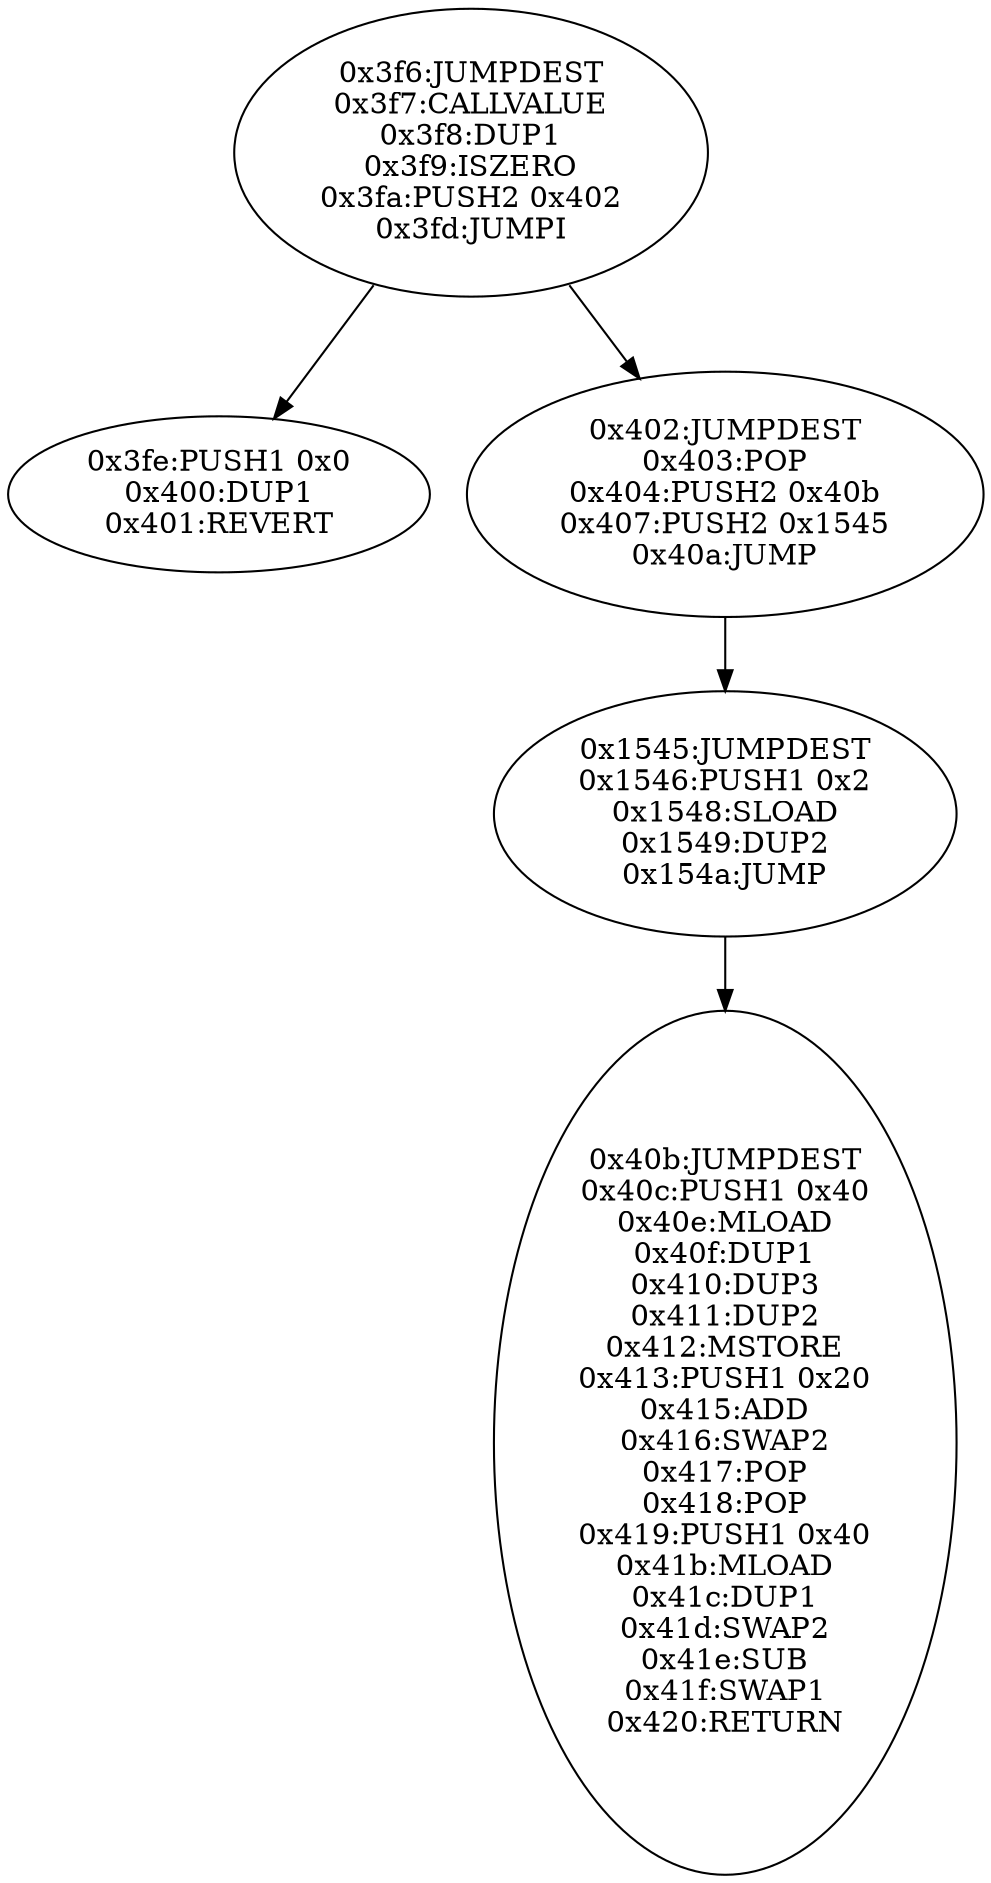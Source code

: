 digraph{
1014[label="0x3f6:JUMPDEST
0x3f7:CALLVALUE
0x3f8:DUP1
0x3f9:ISZERO
0x3fa:PUSH2 0x402
0x3fd:JUMPI"]
1014 -> 1022
1014 -> 1026
1022[label="0x3fe:PUSH1 0x0
0x400:DUP1
0x401:REVERT"]
1026[label="0x402:JUMPDEST
0x403:POP
0x404:PUSH2 0x40b
0x407:PUSH2 0x1545
0x40a:JUMP"]
1026 -> 5445
5445[label="0x1545:JUMPDEST
0x1546:PUSH1 0x2
0x1548:SLOAD
0x1549:DUP2
0x154a:JUMP"]
5445 -> 1035
1035[label="0x40b:JUMPDEST
0x40c:PUSH1 0x40
0x40e:MLOAD
0x40f:DUP1
0x410:DUP3
0x411:DUP2
0x412:MSTORE
0x413:PUSH1 0x20
0x415:ADD
0x416:SWAP2
0x417:POP
0x418:POP
0x419:PUSH1 0x40
0x41b:MLOAD
0x41c:DUP1
0x41d:SWAP2
0x41e:SUB
0x41f:SWAP1
0x420:RETURN"]

}